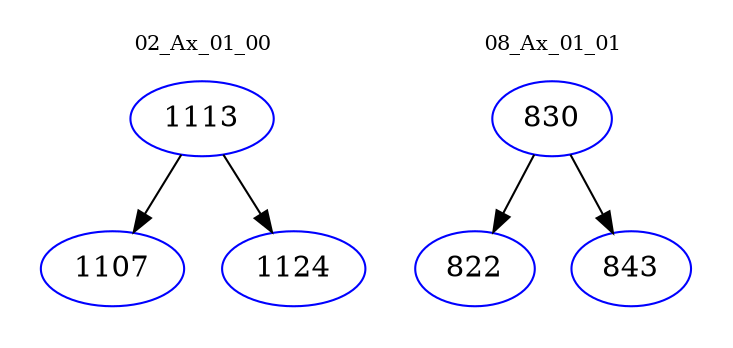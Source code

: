 digraph{
subgraph cluster_0 {
color = white
label = "02_Ax_01_00";
fontsize=10;
T0_1113 [label="1113", color="blue"]
T0_1113 -> T0_1107 [color="black"]
T0_1107 [label="1107", color="blue"]
T0_1113 -> T0_1124 [color="black"]
T0_1124 [label="1124", color="blue"]
}
subgraph cluster_1 {
color = white
label = "08_Ax_01_01";
fontsize=10;
T1_830 [label="830", color="blue"]
T1_830 -> T1_822 [color="black"]
T1_822 [label="822", color="blue"]
T1_830 -> T1_843 [color="black"]
T1_843 [label="843", color="blue"]
}
}
